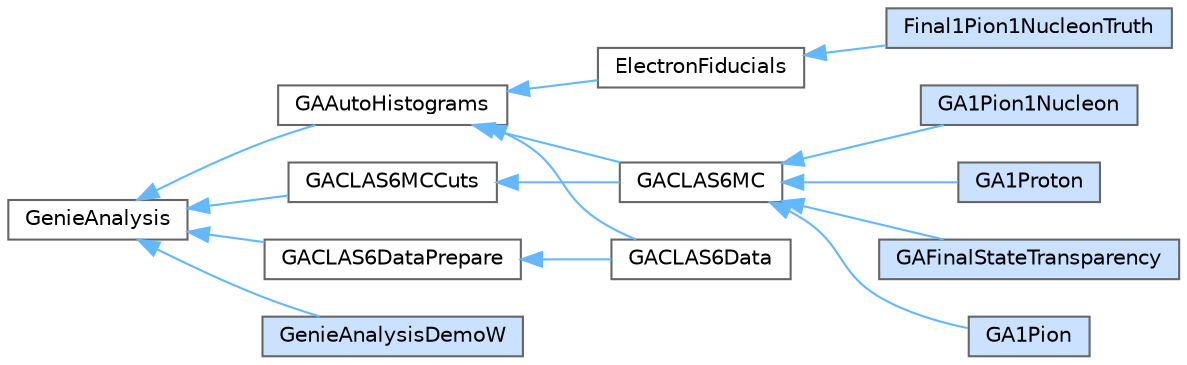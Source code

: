 digraph "GenieAnalysis"
{
 // LATEX_PDF_SIZE
  bgcolor="transparent";
  edge [fontname=Helvetica,fontsize=10,labelfontname=Helvetica,labelfontsize=10];
  node [fontname=Helvetica,fontsize=10,shape=box,height=0.2,width=0.4];

  // make invisible ranks
  rank1 [style=invisible];
  rank2 [style=invisible];
  rank1 -> rank2 [color=white];

  rankdir="LR";
  Node1 [label="GenieAnalysis",height=0.2,width=0.4,color="gray40", fillcolor="white", style="filled", fontcolor="black",tooltip=" "];
  Node1 -> Node2 [dir="back",color="steelblue1",style="solid"];
  Node2 [label="GAAutoHistograms",height=0.2,width=0.4,color="gray40", fillcolor="white", style="filled",URL="$classGAAutoHistograms.html",tooltip=" "];
  Node2 -> Node3 [dir="back",color="steelblue1",style="solid"];
  Node3 [label="ElectronFiducials",height=0.2,width=0.4,color="gray40", fillcolor="white", style="filled",URL="$classElectronFiducials.html",tooltip=" "];
  Node3 -> Node4 [dir="back",color="steelblue1",style="solid"];
  Node4 [label="Final1Pion1NucleonTruth",height=0.2,width=0.4,color="gray40", fillcolor="lightsteelblue1", style="filled",URL="$classFinal1Pion1NucleonTruth.html",tooltip=" "];
  Node2 -> Node5 [dir="back",color="steelblue1",style="solid"];
  Node5 [label="GACLAS6Data",height=0.2,width=0.4,color="gray40", fillcolor="white", style="filled",URL="$classGACLAS6Data.html",tooltip=" "];
  Node2 -> Node6 [dir="back",color="steelblue1",style="solid"];
  Node6 [label="GACLAS6MC",height=0.2,width=0.4,color="gray40", fillcolor="white", style="filled",URL="$classGACLAS6MC.html",tooltip=" "];
  Node6 -> Node7 [dir="back",color="steelblue1",style="solid"];
  Node7 [label="GA1Pion",height=0.2,width=0.4,color="gray40", fillcolor="lightsteelblue1", style="filled",URL="$classGA1Pion.html",tooltip=" "];
  Node6 -> Node8 [dir="back",color="steelblue1",style="solid"];
  Node8 [label="GA1Pion1Nucleon",height=0.2,width=0.4,color="gray40", fillcolor="lightsteelblue1", style="filled",URL="$classGA1Pion1Nucleon.html",tooltip=" "];
  Node6 -> Node9 [dir="back",color="steelblue1",style="solid"];
  Node9 [label="GA1Proton",height=0.2,width=0.4,color="gray40", fillcolor="lightsteelblue1", style="filled",URL="$classGA1Proton.html",tooltip=" "];
  Node6 -> Node10 [dir="back",color="steelblue1",style="solid"];
  Node10 [label="GAFinalStateTransparency",height=0.2,width=0.4,color="gray40", fillcolor="lightsteelblue1", style="filled",URL="$classGAFinalStateTransparency.html",tooltip=" "];
  Node1 -> Node12 [dir="back",color="steelblue1",style="solid"];
  Node12 [label="GACLAS6DataPrepare",height=0.2,width=0.4,color="gray40", fillcolor="white", style="filled",URL="$classGACLAS6DataPrepare.html",tooltip=" "];
  Node12 -> Node5 [dir="back",color="steelblue1",style="solid"];
  Node1 -> Node13 [dir="back",color="steelblue1",style="solid"];
  Node13 [label="GACLAS6MCCuts",height=0.2,width=0.4,color="gray40", fillcolor="white", style="filled",URL="$classGACLAS6MCCuts.html",tooltip=" "];
  Node13 -> Node6 [dir="back",color="steelblue1",style="solid"];
  Node1 -> Node14 [dir="back",color="steelblue1",style="solid"];
  Node14 [label="GenieAnalysisDemoW",height=0.2,width=0.4,color="gray40", fillcolor="lightsteelblue1", style="filled",URL="$classGenieAnalysisDemoW.html",tooltip=" "];

  {
    rank = same;
    rankdir="TB";
    rank2 -> Node2 -> Node13 -> Node12 -> Node14 [ style=invis ];
  }

}
